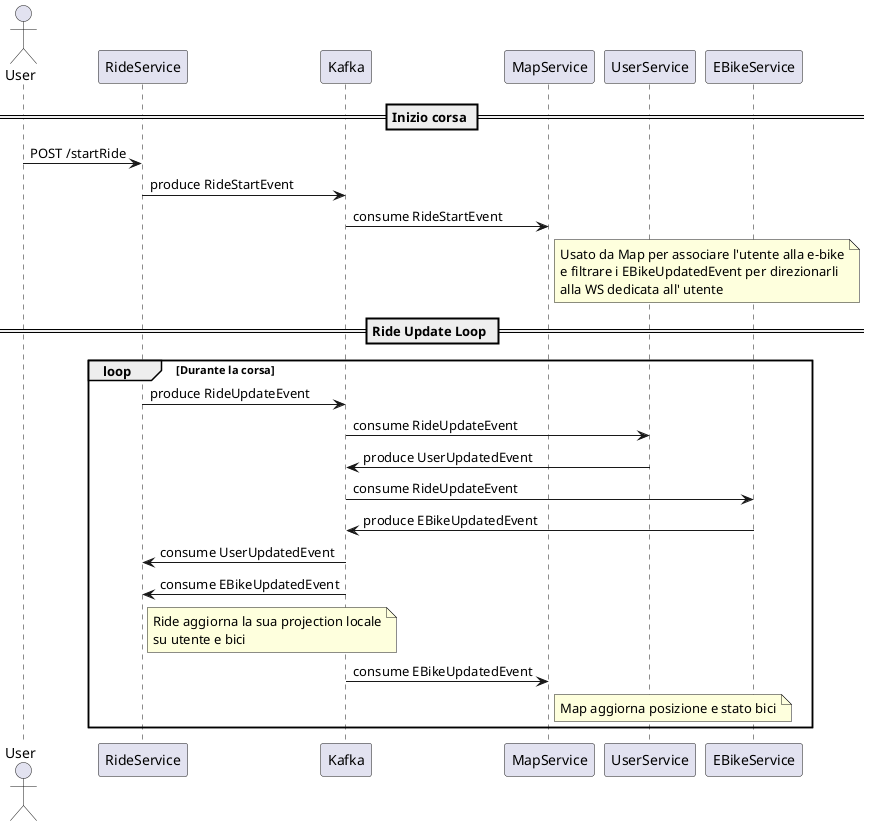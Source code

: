 @startuml
actor User
participant RideService
participant Kafka
participant MapService
participant UserService
participant EBikeService

== Inizio corsa ==

User ->  RideService : POST /startRide
RideService -> Kafka : produce RideStartEvent

Kafka -> MapService : consume RideStartEvent
note right of MapService
Usato da Map per associare l'utente alla e-bike
e filtrare i EBikeUpdatedEvent per direzionarli
alla WS dedicata all' utente
end note

== Ride Update Loop ==

loop Durante la corsa
  RideService -> Kafka : produce RideUpdateEvent

  Kafka -> UserService : consume RideUpdateEvent
  UserService -> Kafka : produce UserUpdatedEvent

  Kafka -> EBikeService : consume RideUpdateEvent
  EBikeService -> Kafka : produce EBikeUpdatedEvent

  Kafka -> RideService : consume UserUpdatedEvent
  Kafka -> RideService : consume EBikeUpdatedEvent
  note right of RideService
  Ride aggiorna la sua projection locale
  su utente e bici
  end note

  Kafka -> MapService : consume EBikeUpdatedEvent
  note right of MapService
  Map aggiorna posizione e stato bici
  end note
end
@enduml
